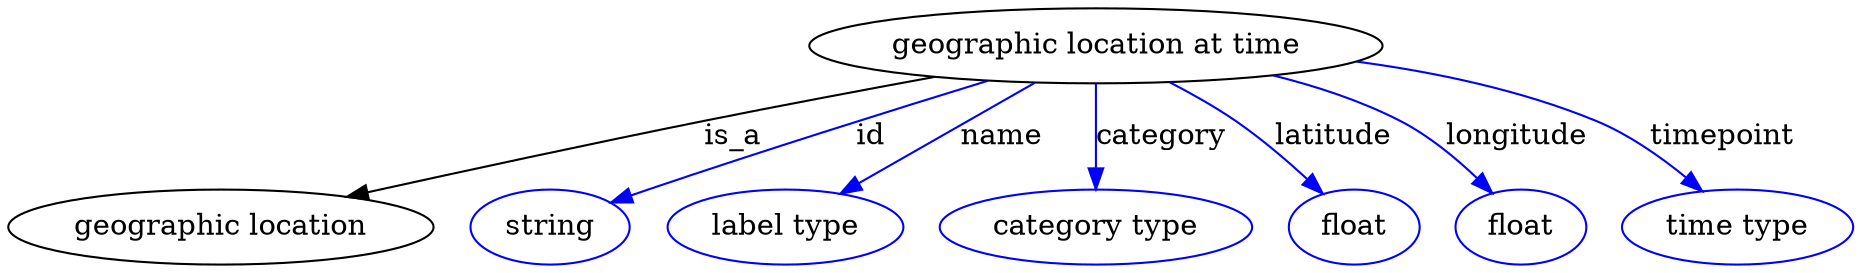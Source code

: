 digraph {
	graph [bb="0,0,733.79,123"];
	node [label="\N"];
	"geographic location at time"	[height=0.5,
		label="geographic location at time",
		pos="425.59,105",
		width=2.997];
	"geographic location"	[height=0.5,
		pos="80.593,18",
		width=2.2387];
	"geographic location at time" -> "geographic location"	[label=is_a,
		lp="283.59,61.5",
		pos="e,130.22,32.358 363.33,90.201 335.52,83.922 302.37,76.281 272.59,69 228.06,58.11 177.93,45.027 140.06,34.976"];
	id	[color=blue,
		height=0.5,
		label=string,
		pos="209.59,18",
		width=0.84854];
	"geographic location at time" -> id	[color=blue,
		label=id,
		lp="337.09,61.5",
		pos="e,233.65,29.378 383.83,88.312 348.08,74.773 295.28,54.528 249.59,36 247.41,35.115 245.16,34.193 242.9,33.256",
		style=solid];
	name	[color=blue,
		height=0.5,
		label="label type",
		pos="303.59,18",
		width=1.2638];
	"geographic location at time" -> name	[color=blue,
		label=name,
		lp="388.09,61.5",
		pos="e,325.3,34.123 401.78,87.409 382.28,73.821 354.57,54.519 333.56,39.881",
		style=solid];
	category	[color=blue,
		height=0.5,
		label="category type",
		pos="425.59,18",
		width=1.6249];
	"geographic location at time" -> category	[color=blue,
		label=category,
		lp="449.09,61.5",
		pos="e,425.59,36.175 425.59,86.799 425.59,75.163 425.59,59.548 425.59,46.237",
		style=solid];
	latitude	[color=blue,
		height=0.5,
		label=float,
		pos="528.59,18",
		width=0.75];
	"geographic location at time" -> latitude	[color=blue,
		label=latitude,
		lp="514.09,61.5",
		pos="e,514.61,33.673 451.61,87.351 459.81,81.788 468.77,75.376 476.59,69 487.21,60.348 498.25,49.962 507.41,40.903",
		style=solid];
	longitude	[color=blue,
		height=0.5,
		label=float,
		pos="600.59,18",
		width=0.75];
	"geographic location at time" -> longitude	[color=blue,
		label=longitude,
		lp="586.59,61.5",
		pos="e,585.96,33.503 485.64,89.987 503.26,84.674 522.19,77.739 538.59,69 552.93,61.361 567.17,50.203 578.37,40.365",
		style=solid];
	timepoint	[color=blue,
		height=0.5,
		label="time type",
		pos="689.59,18",
		width=1.2277];
	"geographic location at time" -> timepoint	[color=blue,
		label=timepoint,
		lp="670.09,61.5",
		pos="e,671.64,34.497 516.72,95.236 549.1,90.076 585.27,81.909 616.59,69 633.37,62.086 650.21,50.907 663.48,40.871",
		style=solid];
}
